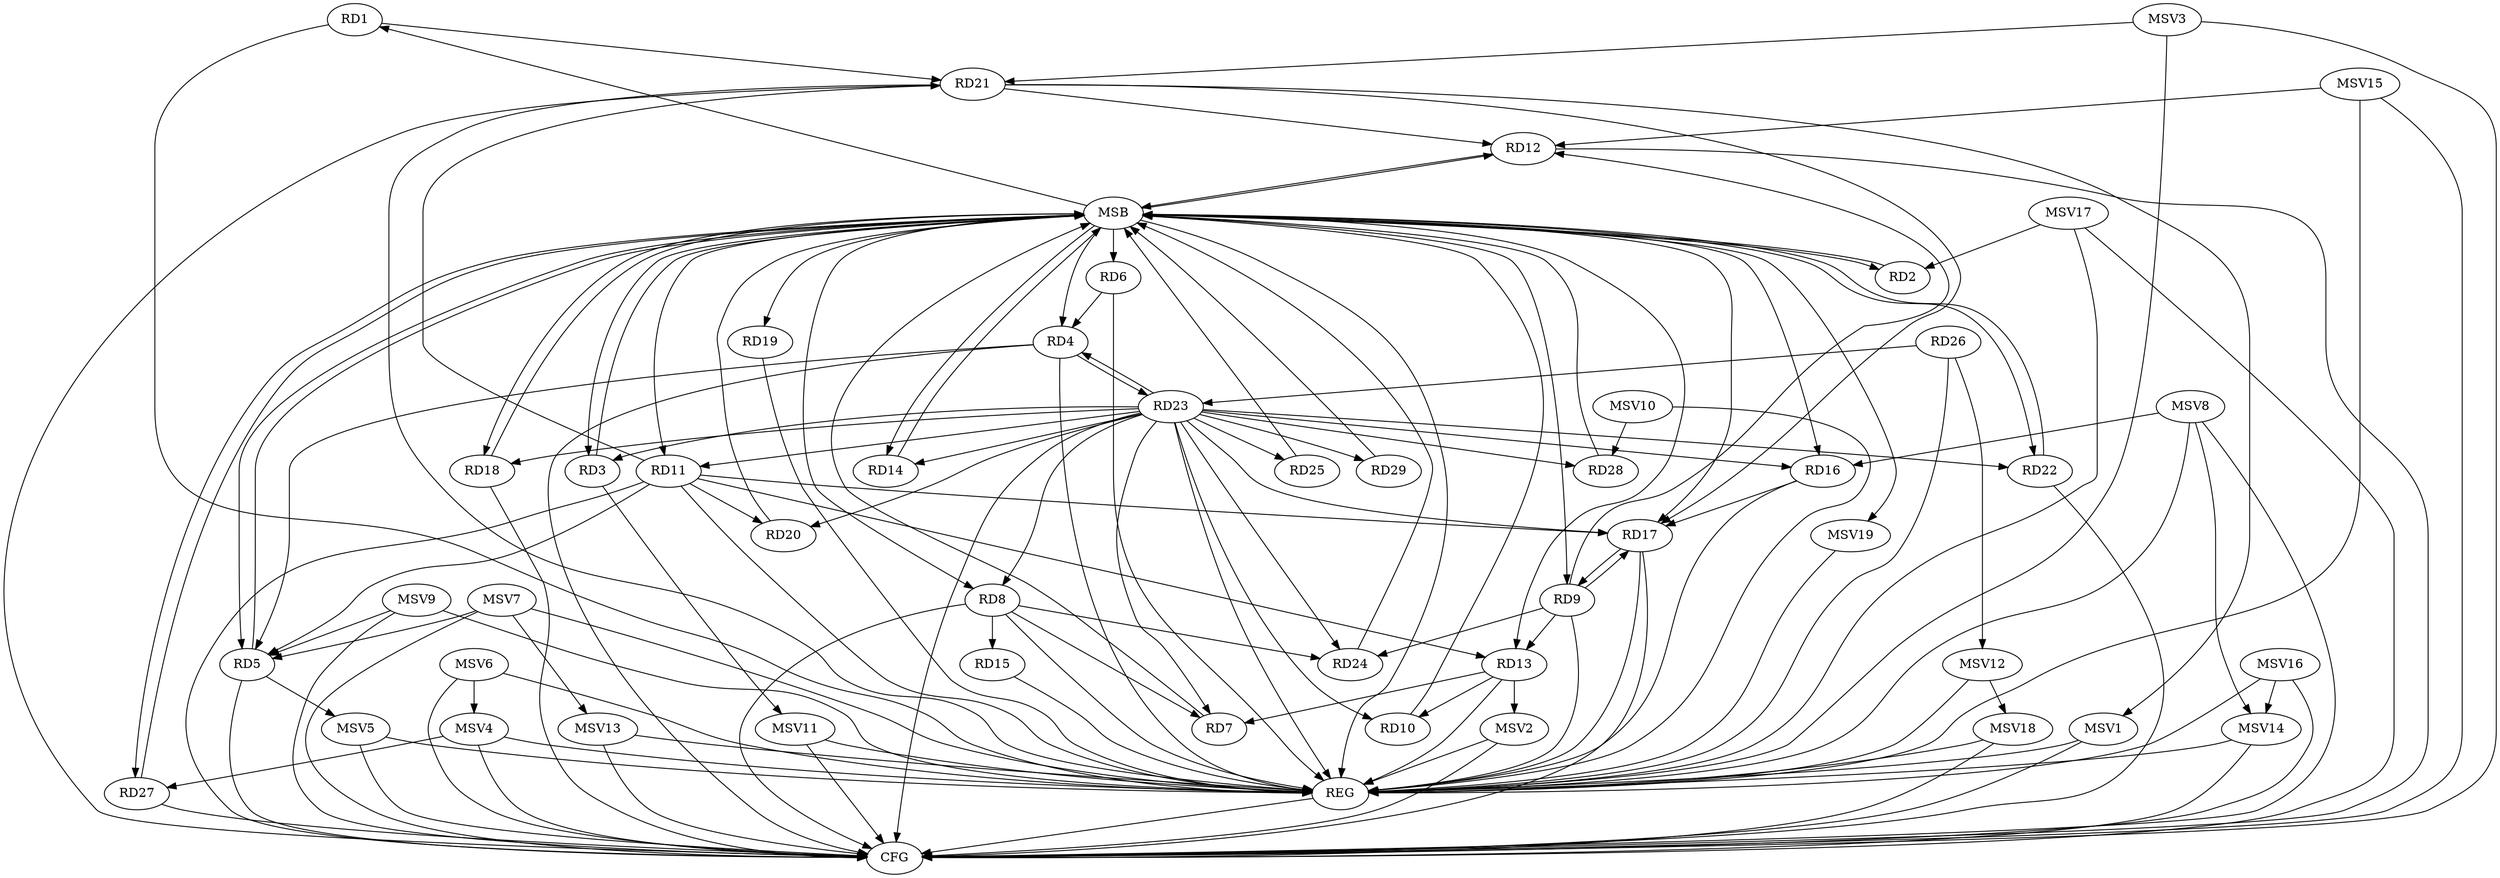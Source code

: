 strict digraph G {
  RD1 [ label="RD1" ];
  RD2 [ label="RD2" ];
  RD3 [ label="RD3" ];
  RD4 [ label="RD4" ];
  RD5 [ label="RD5" ];
  RD6 [ label="RD6" ];
  RD7 [ label="RD7" ];
  RD8 [ label="RD8" ];
  RD9 [ label="RD9" ];
  RD10 [ label="RD10" ];
  RD11 [ label="RD11" ];
  RD12 [ label="RD12" ];
  RD13 [ label="RD13" ];
  RD14 [ label="RD14" ];
  RD15 [ label="RD15" ];
  RD16 [ label="RD16" ];
  RD17 [ label="RD17" ];
  RD18 [ label="RD18" ];
  RD19 [ label="RD19" ];
  RD20 [ label="RD20" ];
  RD21 [ label="RD21" ];
  RD22 [ label="RD22" ];
  RD23 [ label="RD23" ];
  RD24 [ label="RD24" ];
  RD25 [ label="RD25" ];
  RD26 [ label="RD26" ];
  RD27 [ label="RD27" ];
  RD28 [ label="RD28" ];
  RD29 [ label="RD29" ];
  REG [ label="REG" ];
  MSB [ label="MSB" ];
  CFG [ label="CFG" ];
  MSV1 [ label="MSV1" ];
  MSV2 [ label="MSV2" ];
  MSV3 [ label="MSV3" ];
  MSV4 [ label="MSV4" ];
  MSV5 [ label="MSV5" ];
  MSV6 [ label="MSV6" ];
  MSV7 [ label="MSV7" ];
  MSV8 [ label="MSV8" ];
  MSV9 [ label="MSV9" ];
  MSV10 [ label="MSV10" ];
  MSV11 [ label="MSV11" ];
  MSV12 [ label="MSV12" ];
  MSV13 [ label="MSV13" ];
  MSV14 [ label="MSV14" ];
  MSV15 [ label="MSV15" ];
  MSV16 [ label="MSV16" ];
  MSV17 [ label="MSV17" ];
  MSV18 [ label="MSV18" ];
  MSV19 [ label="MSV19" ];
  RD1 -> RD21;
  RD4 -> RD5;
  RD6 -> RD4;
  RD4 -> RD23;
  RD23 -> RD4;
  RD11 -> RD5;
  RD8 -> RD7;
  RD13 -> RD7;
  RD23 -> RD7;
  RD8 -> RD15;
  RD8 -> RD24;
  RD9 -> RD12;
  RD9 -> RD13;
  RD9 -> RD17;
  RD17 -> RD9;
  RD9 -> RD24;
  RD13 -> RD10;
  RD23 -> RD10;
  RD11 -> RD13;
  RD11 -> RD17;
  RD11 -> RD20;
  RD11 -> RD21;
  RD21 -> RD12;
  RD16 -> RD17;
  RD21 -> RD17;
  RD23 -> RD20;
  RD23 -> RD24;
  RD26 -> RD23;
  RD23 -> RD29;
  RD1 -> REG;
  RD4 -> REG;
  RD6 -> REG;
  RD8 -> REG;
  RD9 -> REG;
  RD11 -> REG;
  RD13 -> REG;
  RD15 -> REG;
  RD16 -> REG;
  RD17 -> REG;
  RD19 -> REG;
  RD21 -> REG;
  RD23 -> REG;
  RD26 -> REG;
  RD2 -> MSB;
  MSB -> RD4;
  MSB -> RD5;
  MSB -> REG;
  RD3 -> MSB;
  MSB -> RD2;
  MSB -> RD14;
  MSB -> RD27;
  RD5 -> MSB;
  MSB -> RD3;
  MSB -> RD16;
  MSB -> RD17;
  MSB -> RD22;
  RD7 -> MSB;
  RD10 -> MSB;
  MSB -> RD6;
  MSB -> RD9;
  MSB -> RD11;
  RD12 -> MSB;
  MSB -> RD13;
  RD14 -> MSB;
  MSB -> RD19;
  RD18 -> MSB;
  MSB -> RD1;
  RD20 -> MSB;
  MSB -> RD12;
  RD22 -> MSB;
  MSB -> RD18;
  RD24 -> MSB;
  RD25 -> MSB;
  MSB -> RD8;
  RD27 -> MSB;
  RD28 -> MSB;
  RD29 -> MSB;
  RD27 -> CFG;
  RD17 -> CFG;
  RD21 -> CFG;
  RD18 -> CFG;
  RD4 -> CFG;
  RD12 -> CFG;
  RD8 -> CFG;
  RD22 -> CFG;
  RD5 -> CFG;
  RD23 -> CFG;
  RD11 -> CFG;
  REG -> CFG;
  RD23 -> RD25;
  RD23 -> RD11;
  RD23 -> RD18;
  RD23 -> RD3;
  RD23 -> RD28;
  RD23 -> RD16;
  RD23 -> RD22;
  RD23 -> RD8;
  RD23 -> RD17;
  RD23 -> RD14;
  RD21 -> MSV1;
  MSV1 -> REG;
  MSV1 -> CFG;
  RD13 -> MSV2;
  MSV2 -> REG;
  MSV2 -> CFG;
  MSV3 -> RD21;
  MSV3 -> REG;
  MSV3 -> CFG;
  MSV4 -> RD27;
  MSV4 -> REG;
  MSV4 -> CFG;
  RD5 -> MSV5;
  MSV5 -> REG;
  MSV5 -> CFG;
  MSV6 -> MSV4;
  MSV6 -> REG;
  MSV6 -> CFG;
  MSV7 -> RD5;
  MSV7 -> REG;
  MSV7 -> CFG;
  MSV8 -> RD16;
  MSV8 -> REG;
  MSV8 -> CFG;
  MSV9 -> RD5;
  MSV9 -> REG;
  MSV9 -> CFG;
  MSV10 -> RD28;
  MSV10 -> REG;
  RD3 -> MSV11;
  MSV11 -> REG;
  MSV11 -> CFG;
  RD26 -> MSV12;
  MSV12 -> REG;
  MSV7 -> MSV13;
  MSV13 -> REG;
  MSV13 -> CFG;
  MSV8 -> MSV14;
  MSV14 -> REG;
  MSV14 -> CFG;
  MSV15 -> RD12;
  MSV15 -> REG;
  MSV15 -> CFG;
  MSV16 -> MSV14;
  MSV16 -> REG;
  MSV16 -> CFG;
  MSV17 -> RD2;
  MSV17 -> REG;
  MSV17 -> CFG;
  MSV12 -> MSV18;
  MSV18 -> REG;
  MSV18 -> CFG;
  MSB -> MSV19;
  MSV19 -> REG;
}
